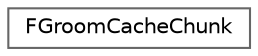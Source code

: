 digraph "Graphical Class Hierarchy"
{
 // INTERACTIVE_SVG=YES
 // LATEX_PDF_SIZE
  bgcolor="transparent";
  edge [fontname=Helvetica,fontsize=10,labelfontname=Helvetica,labelfontsize=10];
  node [fontname=Helvetica,fontsize=10,shape=box,height=0.2,width=0.4];
  rankdir="LR";
  Node0 [id="Node000000",label="FGroomCacheChunk",height=0.2,width=0.4,color="grey40", fillcolor="white", style="filled",URL="$d9/dba/structFGroomCacheChunk.html",tooltip="Implements an asset that is used to store an animated groom."];
}
